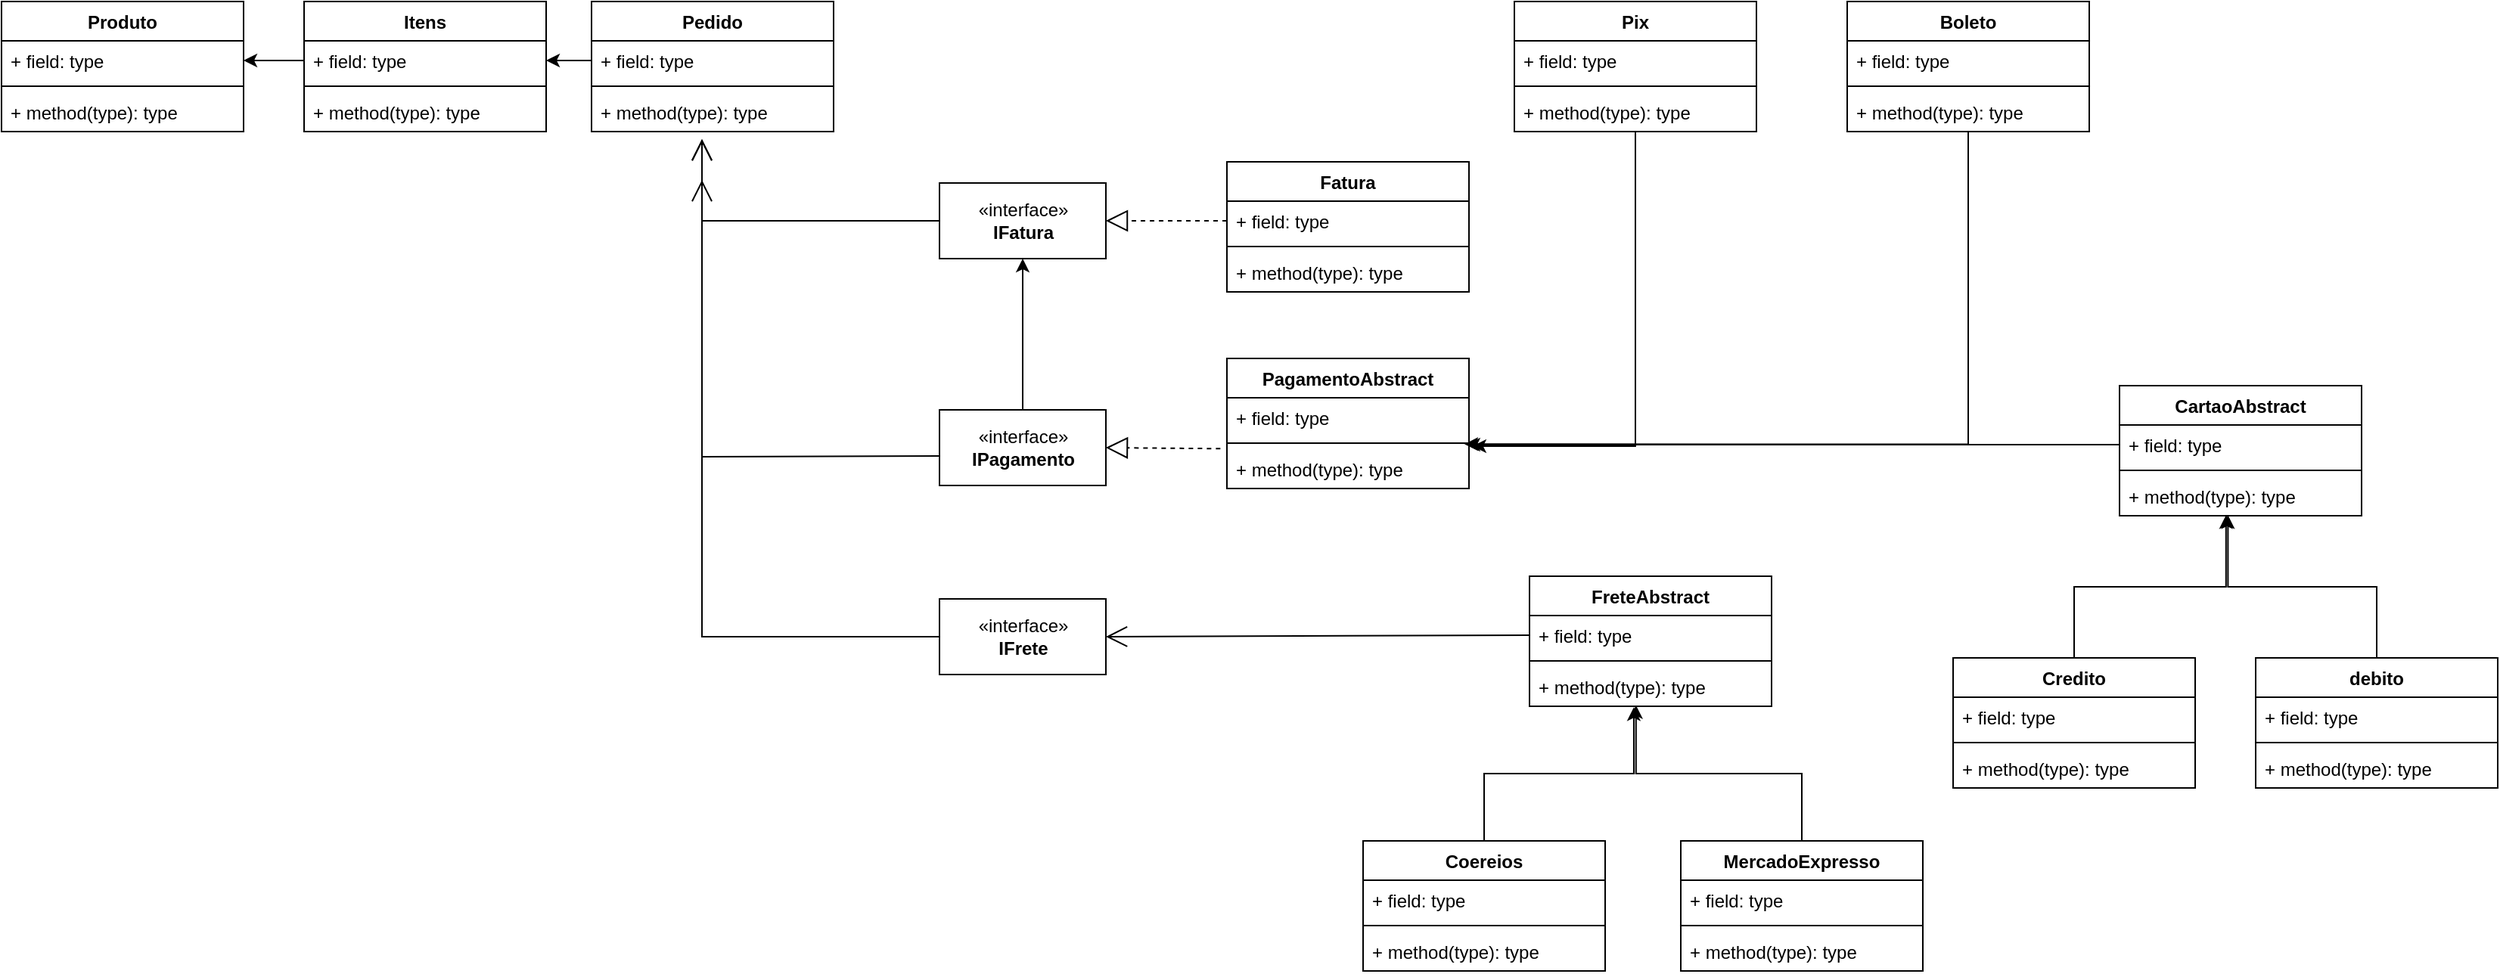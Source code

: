 <mxfile version="20.7.4" type="device"><diagram id="C5RBs43oDa-KdzZeNtuy" name="Page-1"><mxGraphModel dx="1493" dy="635" grid="1" gridSize="10" guides="1" tooltips="1" connect="1" arrows="1" fold="1" page="1" pageScale="1" pageWidth="1169" pageHeight="827" math="0" shadow="0"><root><mxCell id="WIyWlLk6GJQsqaUBKTNV-0"/><mxCell id="WIyWlLk6GJQsqaUBKTNV-1" parent="WIyWlLk6GJQsqaUBKTNV-0"/><mxCell id="owKDxsYpuhqea-3YG4dR-4" value="Produto&#10;" style="swimlane;fontStyle=1;align=center;verticalAlign=top;childLayout=stackLayout;horizontal=1;startSize=26;horizontalStack=0;resizeParent=1;resizeParentMax=0;resizeLast=0;collapsible=1;marginBottom=0;" vertex="1" parent="WIyWlLk6GJQsqaUBKTNV-1"><mxGeometry x="20" y="160" width="160" height="86" as="geometry"/></mxCell><mxCell id="owKDxsYpuhqea-3YG4dR-5" value="+ field: type" style="text;strokeColor=none;fillColor=none;align=left;verticalAlign=top;spacingLeft=4;spacingRight=4;overflow=hidden;rotatable=0;points=[[0,0.5],[1,0.5]];portConstraint=eastwest;" vertex="1" parent="owKDxsYpuhqea-3YG4dR-4"><mxGeometry y="26" width="160" height="26" as="geometry"/></mxCell><mxCell id="owKDxsYpuhqea-3YG4dR-6" value="" style="line;strokeWidth=1;fillColor=none;align=left;verticalAlign=middle;spacingTop=-1;spacingLeft=3;spacingRight=3;rotatable=0;labelPosition=right;points=[];portConstraint=eastwest;strokeColor=inherit;" vertex="1" parent="owKDxsYpuhqea-3YG4dR-4"><mxGeometry y="52" width="160" height="8" as="geometry"/></mxCell><mxCell id="owKDxsYpuhqea-3YG4dR-7" value="+ method(type): type" style="text;strokeColor=none;fillColor=none;align=left;verticalAlign=top;spacingLeft=4;spacingRight=4;overflow=hidden;rotatable=0;points=[[0,0.5],[1,0.5]];portConstraint=eastwest;" vertex="1" parent="owKDxsYpuhqea-3YG4dR-4"><mxGeometry y="60" width="160" height="26" as="geometry"/></mxCell><mxCell id="owKDxsYpuhqea-3YG4dR-8" value="Pedido" style="swimlane;fontStyle=1;align=center;verticalAlign=top;childLayout=stackLayout;horizontal=1;startSize=26;horizontalStack=0;resizeParent=1;resizeParentMax=0;resizeLast=0;collapsible=1;marginBottom=0;" vertex="1" parent="WIyWlLk6GJQsqaUBKTNV-1"><mxGeometry x="410" y="160" width="160" height="86" as="geometry"/></mxCell><mxCell id="owKDxsYpuhqea-3YG4dR-9" value="+ field: type" style="text;strokeColor=none;fillColor=none;align=left;verticalAlign=top;spacingLeft=4;spacingRight=4;overflow=hidden;rotatable=0;points=[[0,0.5],[1,0.5]];portConstraint=eastwest;" vertex="1" parent="owKDxsYpuhqea-3YG4dR-8"><mxGeometry y="26" width="160" height="26" as="geometry"/></mxCell><mxCell id="owKDxsYpuhqea-3YG4dR-10" value="" style="line;strokeWidth=1;fillColor=none;align=left;verticalAlign=middle;spacingTop=-1;spacingLeft=3;spacingRight=3;rotatable=0;labelPosition=right;points=[];portConstraint=eastwest;strokeColor=inherit;" vertex="1" parent="owKDxsYpuhqea-3YG4dR-8"><mxGeometry y="52" width="160" height="8" as="geometry"/></mxCell><mxCell id="owKDxsYpuhqea-3YG4dR-11" value="+ method(type): type" style="text;strokeColor=none;fillColor=none;align=left;verticalAlign=top;spacingLeft=4;spacingRight=4;overflow=hidden;rotatable=0;points=[[0,0.5],[1,0.5]];portConstraint=eastwest;" vertex="1" parent="owKDxsYpuhqea-3YG4dR-8"><mxGeometry y="60" width="160" height="26" as="geometry"/></mxCell><mxCell id="owKDxsYpuhqea-3YG4dR-12" value="Itens&#10;" style="swimlane;fontStyle=1;align=center;verticalAlign=top;childLayout=stackLayout;horizontal=1;startSize=26;horizontalStack=0;resizeParent=1;resizeParentMax=0;resizeLast=0;collapsible=1;marginBottom=0;" vertex="1" parent="WIyWlLk6GJQsqaUBKTNV-1"><mxGeometry x="220" y="160" width="160" height="86" as="geometry"/></mxCell><mxCell id="owKDxsYpuhqea-3YG4dR-13" value="+ field: type" style="text;strokeColor=none;fillColor=none;align=left;verticalAlign=top;spacingLeft=4;spacingRight=4;overflow=hidden;rotatable=0;points=[[0,0.5],[1,0.5]];portConstraint=eastwest;" vertex="1" parent="owKDxsYpuhqea-3YG4dR-12"><mxGeometry y="26" width="160" height="26" as="geometry"/></mxCell><mxCell id="owKDxsYpuhqea-3YG4dR-14" value="" style="line;strokeWidth=1;fillColor=none;align=left;verticalAlign=middle;spacingTop=-1;spacingLeft=3;spacingRight=3;rotatable=0;labelPosition=right;points=[];portConstraint=eastwest;strokeColor=inherit;" vertex="1" parent="owKDxsYpuhqea-3YG4dR-12"><mxGeometry y="52" width="160" height="8" as="geometry"/></mxCell><mxCell id="owKDxsYpuhqea-3YG4dR-15" value="+ method(type): type" style="text;strokeColor=none;fillColor=none;align=left;verticalAlign=top;spacingLeft=4;spacingRight=4;overflow=hidden;rotatable=0;points=[[0,0.5],[1,0.5]];portConstraint=eastwest;" vertex="1" parent="owKDxsYpuhqea-3YG4dR-12"><mxGeometry y="60" width="160" height="26" as="geometry"/></mxCell><mxCell id="owKDxsYpuhqea-3YG4dR-20" value="«interface»&lt;br&gt;&lt;b&gt;IFatura&lt;/b&gt;" style="html=1;" vertex="1" parent="WIyWlLk6GJQsqaUBKTNV-1"><mxGeometry x="640" y="280" width="110" height="50" as="geometry"/></mxCell><mxCell id="owKDxsYpuhqea-3YG4dR-22" value="«interface»&lt;br&gt;&lt;b&gt;IFrete&lt;/b&gt;" style="html=1;" vertex="1" parent="WIyWlLk6GJQsqaUBKTNV-1"><mxGeometry x="640" y="555" width="110" height="50" as="geometry"/></mxCell><mxCell id="owKDxsYpuhqea-3YG4dR-23" value="Fatura" style="swimlane;fontStyle=1;align=center;verticalAlign=top;childLayout=stackLayout;horizontal=1;startSize=26;horizontalStack=0;resizeParent=1;resizeParentMax=0;resizeLast=0;collapsible=1;marginBottom=0;" vertex="1" parent="WIyWlLk6GJQsqaUBKTNV-1"><mxGeometry x="830" y="266" width="160" height="86" as="geometry"/></mxCell><mxCell id="owKDxsYpuhqea-3YG4dR-24" value="+ field: type" style="text;strokeColor=none;fillColor=none;align=left;verticalAlign=top;spacingLeft=4;spacingRight=4;overflow=hidden;rotatable=0;points=[[0,0.5],[1,0.5]];portConstraint=eastwest;" vertex="1" parent="owKDxsYpuhqea-3YG4dR-23"><mxGeometry y="26" width="160" height="26" as="geometry"/></mxCell><mxCell id="owKDxsYpuhqea-3YG4dR-25" value="" style="line;strokeWidth=1;fillColor=none;align=left;verticalAlign=middle;spacingTop=-1;spacingLeft=3;spacingRight=3;rotatable=0;labelPosition=right;points=[];portConstraint=eastwest;strokeColor=inherit;" vertex="1" parent="owKDxsYpuhqea-3YG4dR-23"><mxGeometry y="52" width="160" height="8" as="geometry"/></mxCell><mxCell id="owKDxsYpuhqea-3YG4dR-26" value="+ method(type): type" style="text;strokeColor=none;fillColor=none;align=left;verticalAlign=top;spacingLeft=4;spacingRight=4;overflow=hidden;rotatable=0;points=[[0,0.5],[1,0.5]];portConstraint=eastwest;" vertex="1" parent="owKDxsYpuhqea-3YG4dR-23"><mxGeometry y="60" width="160" height="26" as="geometry"/></mxCell><mxCell id="owKDxsYpuhqea-3YG4dR-27" value="" style="endArrow=block;dashed=1;endFill=0;endSize=12;html=1;rounded=0;entryX=1;entryY=0.5;entryDx=0;entryDy=0;exitX=0;exitY=0.5;exitDx=0;exitDy=0;" edge="1" parent="WIyWlLk6GJQsqaUBKTNV-1" source="owKDxsYpuhqea-3YG4dR-24" target="owKDxsYpuhqea-3YG4dR-20"><mxGeometry width="160" relative="1" as="geometry"><mxPoint x="640" y="370" as="sourcePoint"/><mxPoint x="800" y="370" as="targetPoint"/></mxGeometry></mxCell><mxCell id="owKDxsYpuhqea-3YG4dR-28" value="PagamentoAbstract&#10;" style="swimlane;fontStyle=1;align=center;verticalAlign=top;childLayout=stackLayout;horizontal=1;startSize=26;horizontalStack=0;resizeParent=1;resizeParentMax=0;resizeLast=0;collapsible=1;marginBottom=0;" vertex="1" parent="WIyWlLk6GJQsqaUBKTNV-1"><mxGeometry x="830" y="396" width="160" height="86" as="geometry"/></mxCell><mxCell id="owKDxsYpuhqea-3YG4dR-29" value="+ field: type" style="text;strokeColor=none;fillColor=none;align=left;verticalAlign=top;spacingLeft=4;spacingRight=4;overflow=hidden;rotatable=0;points=[[0,0.5],[1,0.5]];portConstraint=eastwest;" vertex="1" parent="owKDxsYpuhqea-3YG4dR-28"><mxGeometry y="26" width="160" height="26" as="geometry"/></mxCell><mxCell id="owKDxsYpuhqea-3YG4dR-30" value="" style="line;strokeWidth=1;fillColor=none;align=left;verticalAlign=middle;spacingTop=-1;spacingLeft=3;spacingRight=3;rotatable=0;labelPosition=right;points=[];portConstraint=eastwest;strokeColor=inherit;" vertex="1" parent="owKDxsYpuhqea-3YG4dR-28"><mxGeometry y="52" width="160" height="8" as="geometry"/></mxCell><mxCell id="owKDxsYpuhqea-3YG4dR-31" value="+ method(type): type" style="text;strokeColor=none;fillColor=none;align=left;verticalAlign=top;spacingLeft=4;spacingRight=4;overflow=hidden;rotatable=0;points=[[0,0.5],[1,0.5]];portConstraint=eastwest;" vertex="1" parent="owKDxsYpuhqea-3YG4dR-28"><mxGeometry y="60" width="160" height="26" as="geometry"/></mxCell><mxCell id="owKDxsYpuhqea-3YG4dR-33" value="" style="endArrow=open;endFill=1;endSize=12;html=1;rounded=0;exitX=0;exitY=0.5;exitDx=0;exitDy=0;" edge="1" parent="WIyWlLk6GJQsqaUBKTNV-1" source="owKDxsYpuhqea-3YG4dR-20"><mxGeometry width="160" relative="1" as="geometry"><mxPoint x="480" y="320" as="sourcePoint"/><mxPoint x="483" y="251" as="targetPoint"/><Array as="points"><mxPoint x="483" y="305"/></Array></mxGeometry></mxCell><mxCell id="owKDxsYpuhqea-3YG4dR-34" value="" style="endArrow=open;endFill=1;endSize=12;html=1;rounded=0;exitX=0;exitY=0.75;exitDx=0;exitDy=0;" edge="1" parent="WIyWlLk6GJQsqaUBKTNV-1"><mxGeometry width="160" relative="1" as="geometry"><mxPoint x="640" y="460.5" as="sourcePoint"/><mxPoint x="483" y="278" as="targetPoint"/><Array as="points"><mxPoint x="483" y="461"/></Array></mxGeometry></mxCell><mxCell id="owKDxsYpuhqea-3YG4dR-43" value="" style="endArrow=open;endFill=1;endSize=12;html=1;rounded=0;exitX=0;exitY=0.5;exitDx=0;exitDy=0;" edge="1" parent="WIyWlLk6GJQsqaUBKTNV-1" source="owKDxsYpuhqea-3YG4dR-22"><mxGeometry x="0.118" y="3" width="160" relative="1" as="geometry"><mxPoint x="646" y="433.5" as="sourcePoint"/><mxPoint x="483" y="251" as="targetPoint"/><Array as="points"><mxPoint x="483" y="580"/></Array><mxPoint as="offset"/></mxGeometry></mxCell><mxCell id="owKDxsYpuhqea-3YG4dR-46" value="FreteAbstract" style="swimlane;fontStyle=1;align=center;verticalAlign=top;childLayout=stackLayout;horizontal=1;startSize=26;horizontalStack=0;resizeParent=1;resizeParentMax=0;resizeLast=0;collapsible=1;marginBottom=0;" vertex="1" parent="WIyWlLk6GJQsqaUBKTNV-1"><mxGeometry x="1030" y="540" width="160" height="86" as="geometry"/></mxCell><mxCell id="owKDxsYpuhqea-3YG4dR-47" value="+ field: type" style="text;strokeColor=none;fillColor=none;align=left;verticalAlign=top;spacingLeft=4;spacingRight=4;overflow=hidden;rotatable=0;points=[[0,0.5],[1,0.5]];portConstraint=eastwest;" vertex="1" parent="owKDxsYpuhqea-3YG4dR-46"><mxGeometry y="26" width="160" height="26" as="geometry"/></mxCell><mxCell id="owKDxsYpuhqea-3YG4dR-48" value="" style="line;strokeWidth=1;fillColor=none;align=left;verticalAlign=middle;spacingTop=-1;spacingLeft=3;spacingRight=3;rotatable=0;labelPosition=right;points=[];portConstraint=eastwest;strokeColor=inherit;" vertex="1" parent="owKDxsYpuhqea-3YG4dR-46"><mxGeometry y="52" width="160" height="8" as="geometry"/></mxCell><mxCell id="owKDxsYpuhqea-3YG4dR-49" value="+ method(type): type" style="text;strokeColor=none;fillColor=none;align=left;verticalAlign=top;spacingLeft=4;spacingRight=4;overflow=hidden;rotatable=0;points=[[0,0.5],[1,0.5]];portConstraint=eastwest;" vertex="1" parent="owKDxsYpuhqea-3YG4dR-46"><mxGeometry y="60" width="160" height="26" as="geometry"/></mxCell><mxCell id="owKDxsYpuhqea-3YG4dR-50" value="" style="endArrow=open;endFill=1;endSize=12;html=1;rounded=0;exitX=0;exitY=0.5;exitDx=0;exitDy=0;entryX=1;entryY=0.5;entryDx=0;entryDy=0;" edge="1" parent="WIyWlLk6GJQsqaUBKTNV-1" source="owKDxsYpuhqea-3YG4dR-47" target="owKDxsYpuhqea-3YG4dR-22"><mxGeometry width="160" relative="1" as="geometry"><mxPoint x="640" y="545" as="sourcePoint"/><mxPoint x="800" y="545" as="targetPoint"/></mxGeometry></mxCell><mxCell id="owKDxsYpuhqea-3YG4dR-59" style="edgeStyle=orthogonalEdgeStyle;rounded=0;orthogonalLoop=1;jettySize=auto;html=1;exitX=0.5;exitY=0;exitDx=0;exitDy=0;entryX=0.431;entryY=1.026;entryDx=0;entryDy=0;entryPerimeter=0;" edge="1" parent="WIyWlLk6GJQsqaUBKTNV-1" source="owKDxsYpuhqea-3YG4dR-51" target="owKDxsYpuhqea-3YG4dR-49"><mxGeometry relative="1" as="geometry"/></mxCell><mxCell id="owKDxsYpuhqea-3YG4dR-51" value="Coereios" style="swimlane;fontStyle=1;align=center;verticalAlign=top;childLayout=stackLayout;horizontal=1;startSize=26;horizontalStack=0;resizeParent=1;resizeParentMax=0;resizeLast=0;collapsible=1;marginBottom=0;" vertex="1" parent="WIyWlLk6GJQsqaUBKTNV-1"><mxGeometry x="920" y="715" width="160" height="86" as="geometry"/></mxCell><mxCell id="owKDxsYpuhqea-3YG4dR-52" value="+ field: type" style="text;strokeColor=none;fillColor=none;align=left;verticalAlign=top;spacingLeft=4;spacingRight=4;overflow=hidden;rotatable=0;points=[[0,0.5],[1,0.5]];portConstraint=eastwest;" vertex="1" parent="owKDxsYpuhqea-3YG4dR-51"><mxGeometry y="26" width="160" height="26" as="geometry"/></mxCell><mxCell id="owKDxsYpuhqea-3YG4dR-53" value="" style="line;strokeWidth=1;fillColor=none;align=left;verticalAlign=middle;spacingTop=-1;spacingLeft=3;spacingRight=3;rotatable=0;labelPosition=right;points=[];portConstraint=eastwest;strokeColor=inherit;" vertex="1" parent="owKDxsYpuhqea-3YG4dR-51"><mxGeometry y="52" width="160" height="8" as="geometry"/></mxCell><mxCell id="owKDxsYpuhqea-3YG4dR-54" value="+ method(type): type" style="text;strokeColor=none;fillColor=none;align=left;verticalAlign=top;spacingLeft=4;spacingRight=4;overflow=hidden;rotatable=0;points=[[0,0.5],[1,0.5]];portConstraint=eastwest;" vertex="1" parent="owKDxsYpuhqea-3YG4dR-51"><mxGeometry y="60" width="160" height="26" as="geometry"/></mxCell><mxCell id="owKDxsYpuhqea-3YG4dR-61" style="edgeStyle=orthogonalEdgeStyle;rounded=0;orthogonalLoop=1;jettySize=auto;html=1;entryX=0.44;entryY=0.974;entryDx=0;entryDy=0;entryPerimeter=0;" edge="1" parent="WIyWlLk6GJQsqaUBKTNV-1" source="owKDxsYpuhqea-3YG4dR-55" target="owKDxsYpuhqea-3YG4dR-49"><mxGeometry relative="1" as="geometry"/></mxCell><mxCell id="owKDxsYpuhqea-3YG4dR-55" value="MercadoExpresso" style="swimlane;fontStyle=1;align=center;verticalAlign=top;childLayout=stackLayout;horizontal=1;startSize=26;horizontalStack=0;resizeParent=1;resizeParentMax=0;resizeLast=0;collapsible=1;marginBottom=0;" vertex="1" parent="WIyWlLk6GJQsqaUBKTNV-1"><mxGeometry x="1130" y="715" width="160" height="86" as="geometry"/></mxCell><mxCell id="owKDxsYpuhqea-3YG4dR-56" value="+ field: type" style="text;strokeColor=none;fillColor=none;align=left;verticalAlign=top;spacingLeft=4;spacingRight=4;overflow=hidden;rotatable=0;points=[[0,0.5],[1,0.5]];portConstraint=eastwest;" vertex="1" parent="owKDxsYpuhqea-3YG4dR-55"><mxGeometry y="26" width="160" height="26" as="geometry"/></mxCell><mxCell id="owKDxsYpuhqea-3YG4dR-57" value="" style="line;strokeWidth=1;fillColor=none;align=left;verticalAlign=middle;spacingTop=-1;spacingLeft=3;spacingRight=3;rotatable=0;labelPosition=right;points=[];portConstraint=eastwest;strokeColor=inherit;" vertex="1" parent="owKDxsYpuhqea-3YG4dR-55"><mxGeometry y="52" width="160" height="8" as="geometry"/></mxCell><mxCell id="owKDxsYpuhqea-3YG4dR-58" value="+ method(type): type" style="text;strokeColor=none;fillColor=none;align=left;verticalAlign=top;spacingLeft=4;spacingRight=4;overflow=hidden;rotatable=0;points=[[0,0.5],[1,0.5]];portConstraint=eastwest;" vertex="1" parent="owKDxsYpuhqea-3YG4dR-55"><mxGeometry y="60" width="160" height="26" as="geometry"/></mxCell><mxCell id="owKDxsYpuhqea-3YG4dR-62" style="edgeStyle=orthogonalEdgeStyle;rounded=0;orthogonalLoop=1;jettySize=auto;html=1;exitX=0;exitY=0.5;exitDx=0;exitDy=0;entryX=1;entryY=0.5;entryDx=0;entryDy=0;" edge="1" parent="WIyWlLk6GJQsqaUBKTNV-1" source="owKDxsYpuhqea-3YG4dR-13" target="owKDxsYpuhqea-3YG4dR-5"><mxGeometry relative="1" as="geometry"/></mxCell><mxCell id="owKDxsYpuhqea-3YG4dR-63" style="edgeStyle=orthogonalEdgeStyle;rounded=0;orthogonalLoop=1;jettySize=auto;html=1;exitX=0;exitY=0.5;exitDx=0;exitDy=0;entryX=1;entryY=0.5;entryDx=0;entryDy=0;" edge="1" parent="WIyWlLk6GJQsqaUBKTNV-1" source="owKDxsYpuhqea-3YG4dR-9" target="owKDxsYpuhqea-3YG4dR-13"><mxGeometry relative="1" as="geometry"/></mxCell><mxCell id="owKDxsYpuhqea-3YG4dR-68" style="edgeStyle=orthogonalEdgeStyle;rounded=0;orthogonalLoop=1;jettySize=auto;html=1;entryX=1.015;entryY=-0.077;entryDx=0;entryDy=0;entryPerimeter=0;" edge="1" parent="WIyWlLk6GJQsqaUBKTNV-1" source="owKDxsYpuhqea-3YG4dR-64" target="owKDxsYpuhqea-3YG4dR-31"><mxGeometry relative="1" as="geometry"/></mxCell><mxCell id="owKDxsYpuhqea-3YG4dR-64" value="Pix" style="swimlane;fontStyle=1;align=center;verticalAlign=top;childLayout=stackLayout;horizontal=1;startSize=26;horizontalStack=0;resizeParent=1;resizeParentMax=0;resizeLast=0;collapsible=1;marginBottom=0;" vertex="1" parent="WIyWlLk6GJQsqaUBKTNV-1"><mxGeometry x="1020" y="160" width="160" height="86" as="geometry"/></mxCell><mxCell id="owKDxsYpuhqea-3YG4dR-65" value="+ field: type" style="text;strokeColor=none;fillColor=none;align=left;verticalAlign=top;spacingLeft=4;spacingRight=4;overflow=hidden;rotatable=0;points=[[0,0.5],[1,0.5]];portConstraint=eastwest;" vertex="1" parent="owKDxsYpuhqea-3YG4dR-64"><mxGeometry y="26" width="160" height="26" as="geometry"/></mxCell><mxCell id="owKDxsYpuhqea-3YG4dR-66" value="" style="line;strokeWidth=1;fillColor=none;align=left;verticalAlign=middle;spacingTop=-1;spacingLeft=3;spacingRight=3;rotatable=0;labelPosition=right;points=[];portConstraint=eastwest;strokeColor=inherit;" vertex="1" parent="owKDxsYpuhqea-3YG4dR-64"><mxGeometry y="52" width="160" height="8" as="geometry"/></mxCell><mxCell id="owKDxsYpuhqea-3YG4dR-67" value="+ method(type): type" style="text;strokeColor=none;fillColor=none;align=left;verticalAlign=top;spacingLeft=4;spacingRight=4;overflow=hidden;rotatable=0;points=[[0,0.5],[1,0.5]];portConstraint=eastwest;" vertex="1" parent="owKDxsYpuhqea-3YG4dR-64"><mxGeometry y="60" width="160" height="26" as="geometry"/></mxCell><mxCell id="owKDxsYpuhqea-3YG4dR-73" style="edgeStyle=orthogonalEdgeStyle;rounded=0;orthogonalLoop=1;jettySize=auto;html=1;entryX=0.981;entryY=-0.128;entryDx=0;entryDy=0;entryPerimeter=0;" edge="1" parent="WIyWlLk6GJQsqaUBKTNV-1" source="owKDxsYpuhqea-3YG4dR-69" target="owKDxsYpuhqea-3YG4dR-31"><mxGeometry relative="1" as="geometry"/></mxCell><mxCell id="owKDxsYpuhqea-3YG4dR-69" value="Boleto" style="swimlane;fontStyle=1;align=center;verticalAlign=top;childLayout=stackLayout;horizontal=1;startSize=26;horizontalStack=0;resizeParent=1;resizeParentMax=0;resizeLast=0;collapsible=1;marginBottom=0;" vertex="1" parent="WIyWlLk6GJQsqaUBKTNV-1"><mxGeometry x="1240" y="160" width="160" height="86" as="geometry"/></mxCell><mxCell id="owKDxsYpuhqea-3YG4dR-70" value="+ field: type" style="text;strokeColor=none;fillColor=none;align=left;verticalAlign=top;spacingLeft=4;spacingRight=4;overflow=hidden;rotatable=0;points=[[0,0.5],[1,0.5]];portConstraint=eastwest;" vertex="1" parent="owKDxsYpuhqea-3YG4dR-69"><mxGeometry y="26" width="160" height="26" as="geometry"/></mxCell><mxCell id="owKDxsYpuhqea-3YG4dR-71" value="" style="line;strokeWidth=1;fillColor=none;align=left;verticalAlign=middle;spacingTop=-1;spacingLeft=3;spacingRight=3;rotatable=0;labelPosition=right;points=[];portConstraint=eastwest;strokeColor=inherit;" vertex="1" parent="owKDxsYpuhqea-3YG4dR-69"><mxGeometry y="52" width="160" height="8" as="geometry"/></mxCell><mxCell id="owKDxsYpuhqea-3YG4dR-72" value="+ method(type): type" style="text;strokeColor=none;fillColor=none;align=left;verticalAlign=top;spacingLeft=4;spacingRight=4;overflow=hidden;rotatable=0;points=[[0,0.5],[1,0.5]];portConstraint=eastwest;" vertex="1" parent="owKDxsYpuhqea-3YG4dR-69"><mxGeometry y="60" width="160" height="26" as="geometry"/></mxCell><mxCell id="owKDxsYpuhqea-3YG4dR-105" style="edgeStyle=orthogonalEdgeStyle;rounded=0;orthogonalLoop=1;jettySize=auto;html=1;entryX=0.44;entryY=0.987;entryDx=0;entryDy=0;entryPerimeter=0;" edge="1" parent="WIyWlLk6GJQsqaUBKTNV-1" source="owKDxsYpuhqea-3YG4dR-76" target="owKDxsYpuhqea-3YG4dR-89"><mxGeometry relative="1" as="geometry"/></mxCell><mxCell id="owKDxsYpuhqea-3YG4dR-76" value="Credito&#10;" style="swimlane;fontStyle=1;align=center;verticalAlign=top;childLayout=stackLayout;horizontal=1;startSize=26;horizontalStack=0;resizeParent=1;resizeParentMax=0;resizeLast=0;collapsible=1;marginBottom=0;" vertex="1" parent="WIyWlLk6GJQsqaUBKTNV-1"><mxGeometry x="1310" y="594" width="160" height="86" as="geometry"/></mxCell><mxCell id="owKDxsYpuhqea-3YG4dR-77" value="+ field: type" style="text;strokeColor=none;fillColor=none;align=left;verticalAlign=top;spacingLeft=4;spacingRight=4;overflow=hidden;rotatable=0;points=[[0,0.5],[1,0.5]];portConstraint=eastwest;" vertex="1" parent="owKDxsYpuhqea-3YG4dR-76"><mxGeometry y="26" width="160" height="26" as="geometry"/></mxCell><mxCell id="owKDxsYpuhqea-3YG4dR-78" value="" style="line;strokeWidth=1;fillColor=none;align=left;verticalAlign=middle;spacingTop=-1;spacingLeft=3;spacingRight=3;rotatable=0;labelPosition=right;points=[];portConstraint=eastwest;strokeColor=inherit;" vertex="1" parent="owKDxsYpuhqea-3YG4dR-76"><mxGeometry y="52" width="160" height="8" as="geometry"/></mxCell><mxCell id="owKDxsYpuhqea-3YG4dR-79" value="+ method(type): type" style="text;strokeColor=none;fillColor=none;align=left;verticalAlign=top;spacingLeft=4;spacingRight=4;overflow=hidden;rotatable=0;points=[[0,0.5],[1,0.5]];portConstraint=eastwest;" vertex="1" parent="owKDxsYpuhqea-3YG4dR-76"><mxGeometry y="60" width="160" height="26" as="geometry"/></mxCell><mxCell id="owKDxsYpuhqea-3YG4dR-107" style="edgeStyle=orthogonalEdgeStyle;rounded=0;orthogonalLoop=1;jettySize=auto;html=1;entryX=0.448;entryY=0.987;entryDx=0;entryDy=0;entryPerimeter=0;" edge="1" parent="WIyWlLk6GJQsqaUBKTNV-1" source="owKDxsYpuhqea-3YG4dR-80" target="owKDxsYpuhqea-3YG4dR-89"><mxGeometry relative="1" as="geometry"/></mxCell><mxCell id="owKDxsYpuhqea-3YG4dR-80" value="debito" style="swimlane;fontStyle=1;align=center;verticalAlign=top;childLayout=stackLayout;horizontal=1;startSize=26;horizontalStack=0;resizeParent=1;resizeParentMax=0;resizeLast=0;collapsible=1;marginBottom=0;" vertex="1" parent="WIyWlLk6GJQsqaUBKTNV-1"><mxGeometry x="1510" y="594" width="160" height="86" as="geometry"/></mxCell><mxCell id="owKDxsYpuhqea-3YG4dR-81" value="+ field: type" style="text;strokeColor=none;fillColor=none;align=left;verticalAlign=top;spacingLeft=4;spacingRight=4;overflow=hidden;rotatable=0;points=[[0,0.5],[1,0.5]];portConstraint=eastwest;" vertex="1" parent="owKDxsYpuhqea-3YG4dR-80"><mxGeometry y="26" width="160" height="26" as="geometry"/></mxCell><mxCell id="owKDxsYpuhqea-3YG4dR-82" value="" style="line;strokeWidth=1;fillColor=none;align=left;verticalAlign=middle;spacingTop=-1;spacingLeft=3;spacingRight=3;rotatable=0;labelPosition=right;points=[];portConstraint=eastwest;strokeColor=inherit;" vertex="1" parent="owKDxsYpuhqea-3YG4dR-80"><mxGeometry y="52" width="160" height="8" as="geometry"/></mxCell><mxCell id="owKDxsYpuhqea-3YG4dR-83" value="+ method(type): type" style="text;strokeColor=none;fillColor=none;align=left;verticalAlign=top;spacingLeft=4;spacingRight=4;overflow=hidden;rotatable=0;points=[[0,0.5],[1,0.5]];portConstraint=eastwest;" vertex="1" parent="owKDxsYpuhqea-3YG4dR-80"><mxGeometry y="60" width="160" height="26" as="geometry"/></mxCell><mxCell id="owKDxsYpuhqea-3YG4dR-86" value="CartaoAbstract" style="swimlane;fontStyle=1;align=center;verticalAlign=top;childLayout=stackLayout;horizontal=1;startSize=26;horizontalStack=0;resizeParent=1;resizeParentMax=0;resizeLast=0;collapsible=1;marginBottom=0;" vertex="1" parent="WIyWlLk6GJQsqaUBKTNV-1"><mxGeometry x="1420" y="414" width="160" height="86" as="geometry"/></mxCell><mxCell id="owKDxsYpuhqea-3YG4dR-87" value="+ field: type" style="text;strokeColor=none;fillColor=none;align=left;verticalAlign=top;spacingLeft=4;spacingRight=4;overflow=hidden;rotatable=0;points=[[0,0.5],[1,0.5]];portConstraint=eastwest;" vertex="1" parent="owKDxsYpuhqea-3YG4dR-86"><mxGeometry y="26" width="160" height="26" as="geometry"/></mxCell><mxCell id="owKDxsYpuhqea-3YG4dR-88" value="" style="line;strokeWidth=1;fillColor=none;align=left;verticalAlign=middle;spacingTop=-1;spacingLeft=3;spacingRight=3;rotatable=0;labelPosition=right;points=[];portConstraint=eastwest;strokeColor=inherit;" vertex="1" parent="owKDxsYpuhqea-3YG4dR-86"><mxGeometry y="52" width="160" height="8" as="geometry"/></mxCell><mxCell id="owKDxsYpuhqea-3YG4dR-89" value="+ method(type): type" style="text;strokeColor=none;fillColor=none;align=left;verticalAlign=top;spacingLeft=4;spacingRight=4;overflow=hidden;rotatable=0;points=[[0,0.5],[1,0.5]];portConstraint=eastwest;" vertex="1" parent="owKDxsYpuhqea-3YG4dR-86"><mxGeometry y="60" width="160" height="26" as="geometry"/></mxCell><mxCell id="owKDxsYpuhqea-3YG4dR-97" style="edgeStyle=orthogonalEdgeStyle;rounded=0;orthogonalLoop=1;jettySize=auto;html=1;entryX=0.5;entryY=1;entryDx=0;entryDy=0;" edge="1" parent="WIyWlLk6GJQsqaUBKTNV-1" source="owKDxsYpuhqea-3YG4dR-21" target="owKDxsYpuhqea-3YG4dR-20"><mxGeometry relative="1" as="geometry"/></mxCell><mxCell id="owKDxsYpuhqea-3YG4dR-21" value="«interface»&lt;br&gt;&lt;b&gt;IPagamento&lt;/b&gt;" style="html=1;" vertex="1" parent="WIyWlLk6GJQsqaUBKTNV-1"><mxGeometry x="640" y="430" width="110" height="50" as="geometry"/></mxCell><mxCell id="owKDxsYpuhqea-3YG4dR-98" value="" style="endArrow=block;dashed=1;endFill=0;endSize=12;html=1;rounded=0;entryX=1;entryY=0.5;entryDx=0;entryDy=0;exitX=-0.027;exitY=-0.013;exitDx=0;exitDy=0;exitPerimeter=0;" edge="1" parent="WIyWlLk6GJQsqaUBKTNV-1" source="owKDxsYpuhqea-3YG4dR-31" target="owKDxsYpuhqea-3YG4dR-21"><mxGeometry width="160" relative="1" as="geometry"><mxPoint x="1080" y="440" as="sourcePoint"/><mxPoint x="1240" y="440" as="targetPoint"/></mxGeometry></mxCell><mxCell id="owKDxsYpuhqea-3YG4dR-103" style="edgeStyle=orthogonalEdgeStyle;rounded=0;orthogonalLoop=1;jettySize=auto;html=1;entryX=0.99;entryY=1.192;entryDx=0;entryDy=0;entryPerimeter=0;" edge="1" parent="WIyWlLk6GJQsqaUBKTNV-1" source="owKDxsYpuhqea-3YG4dR-87" target="owKDxsYpuhqea-3YG4dR-29"><mxGeometry relative="1" as="geometry"/></mxCell></root></mxGraphModel></diagram></mxfile>